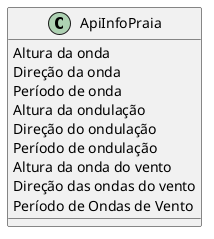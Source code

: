 @startuml class
class ApiInfoPraia {
  Altura da onda
  Direção da onda
  Período de onda
  Altura da ondulação
  Direção do ondulação
  Período de ondulação
  Altura da onda do vento
  Direção das ondas do vento
  Período de Ondas de Vento
}
@enduml